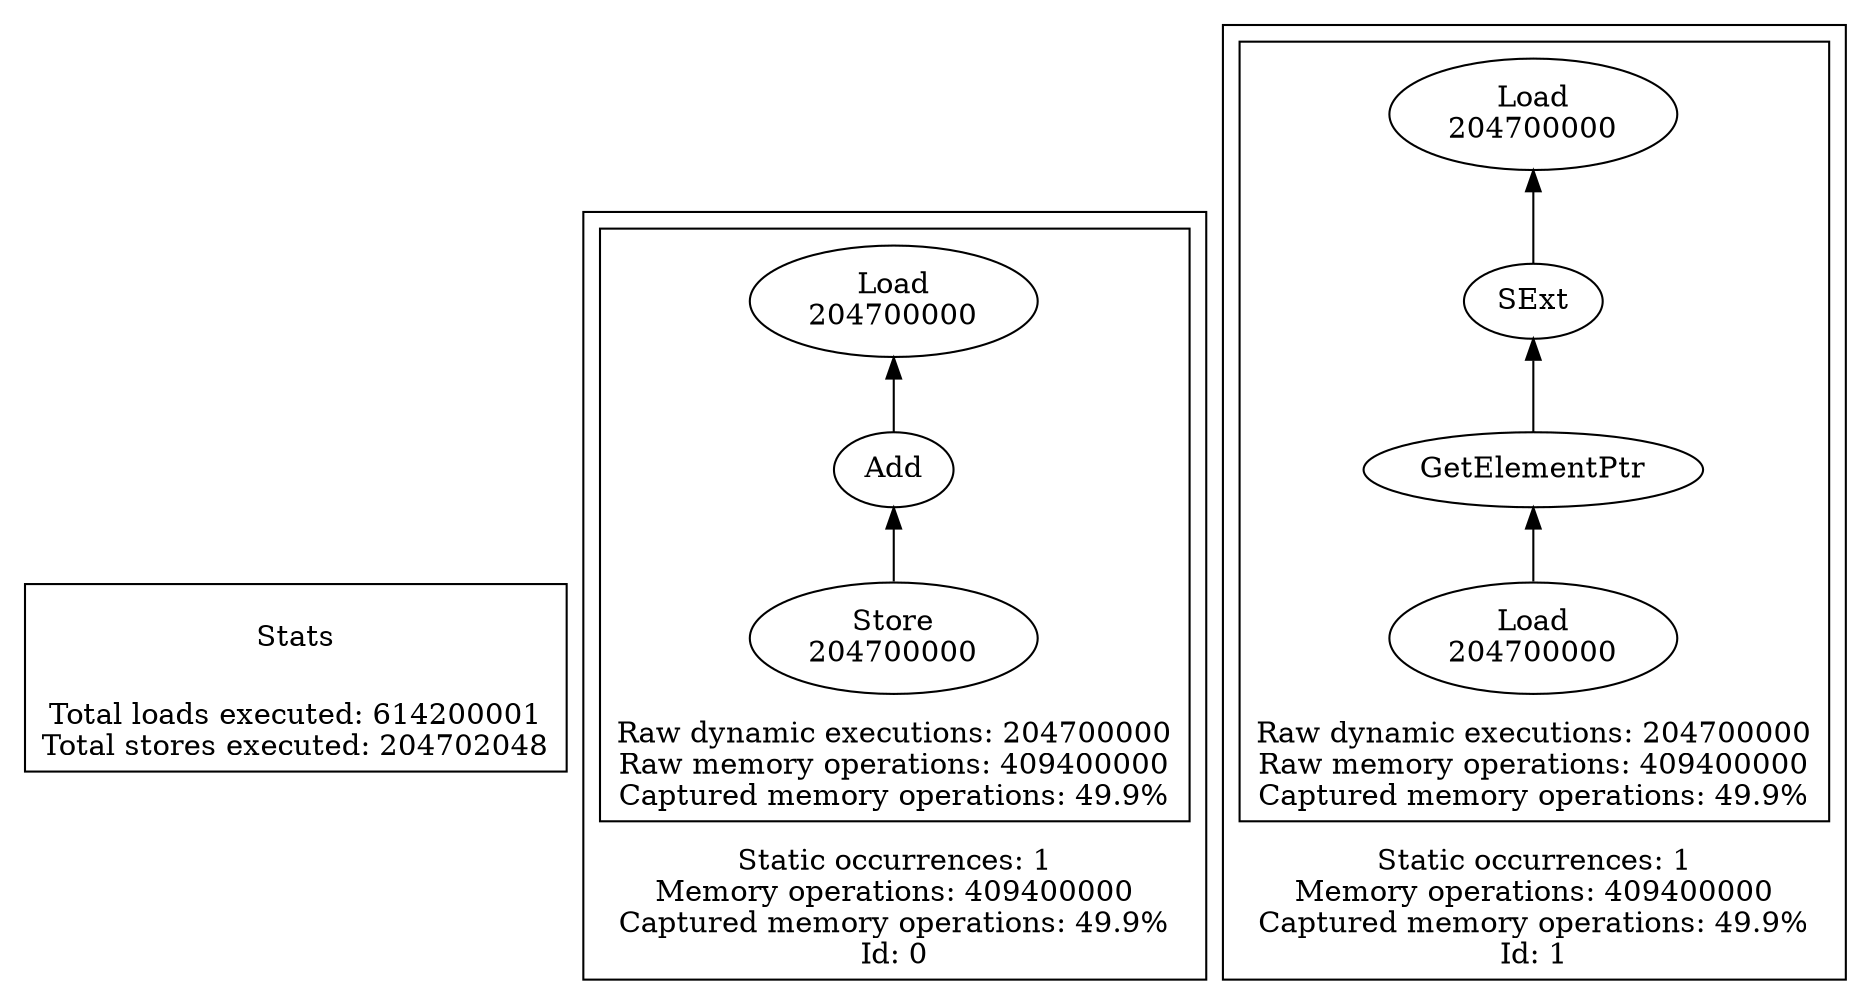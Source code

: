 strict digraph {
rankdir=BT
subgraph {
Stats [shape=plaintext]
cluster=true
label="Total loads executed: 614200001\nTotal stores executed: 204702048"
}
subgraph {
subgraph {
{
rank=min
"0_0_2" [label="Store\n204700000"]
}
"0_0_1" [label="Add"]
"0_0_2" -> "0_0_1"
"0_0_0" [label="Load\n204700000"]
"0_0_1" -> "0_0_0"
cluster=true
label="Raw dynamic executions: 204700000\nRaw memory operations: 409400000\nCaptured memory operations: 49.9%"
}
cluster=true
label="Static occurrences: 1\nMemory operations: 409400000\nCaptured memory operations: 49.9%\nId: 0"
}
subgraph {
subgraph {
{
rank=min
"1_0_20" [label="Load\n204700000"]
}
"1_0_19" [label="GetElementPtr"]
"1_0_20" -> "1_0_19"
"1_0_18" [label="SExt"]
"1_0_17" [label="Load\n204700000"]
"1_0_18" -> "1_0_17"
"1_0_19" -> "1_0_18"
cluster=true
label="Raw dynamic executions: 204700000\nRaw memory operations: 409400000\nCaptured memory operations: 49.9%"
}
cluster=true
label="Static occurrences: 1\nMemory operations: 409400000\nCaptured memory operations: 49.9%\nId: 1"
}
}
